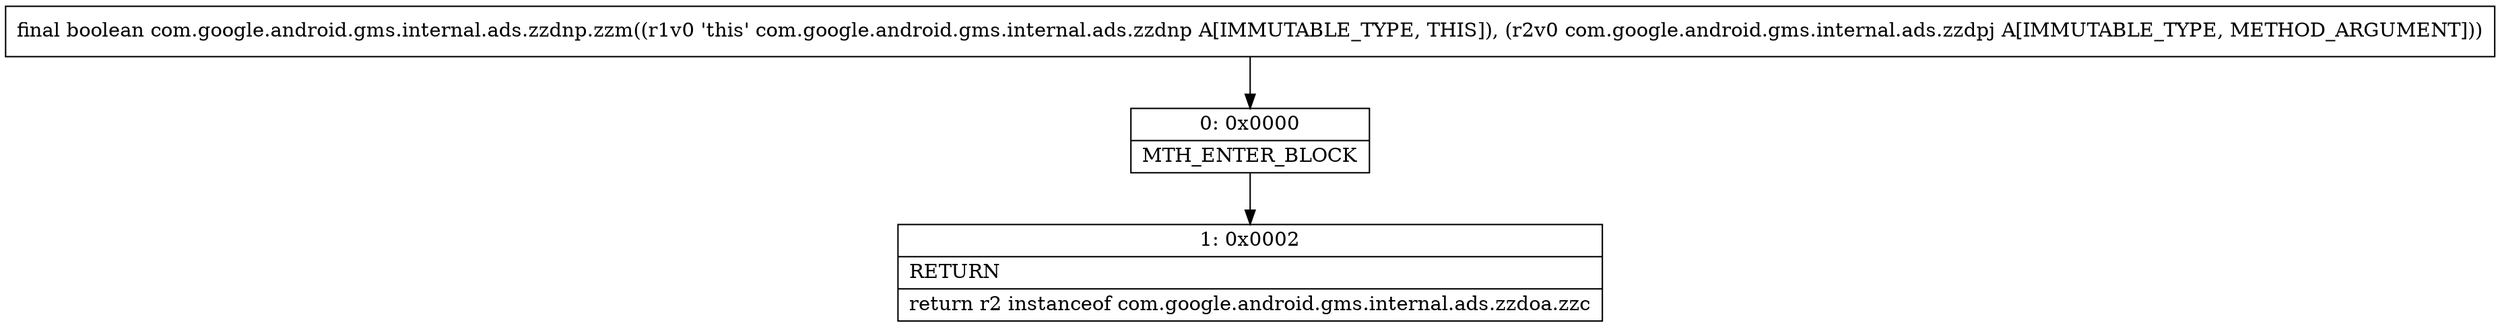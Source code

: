 digraph "CFG forcom.google.android.gms.internal.ads.zzdnp.zzm(Lcom\/google\/android\/gms\/internal\/ads\/zzdpj;)Z" {
Node_0 [shape=record,label="{0\:\ 0x0000|MTH_ENTER_BLOCK\l}"];
Node_1 [shape=record,label="{1\:\ 0x0002|RETURN\l|return r2 instanceof com.google.android.gms.internal.ads.zzdoa.zzc\l}"];
MethodNode[shape=record,label="{final boolean com.google.android.gms.internal.ads.zzdnp.zzm((r1v0 'this' com.google.android.gms.internal.ads.zzdnp A[IMMUTABLE_TYPE, THIS]), (r2v0 com.google.android.gms.internal.ads.zzdpj A[IMMUTABLE_TYPE, METHOD_ARGUMENT])) }"];
MethodNode -> Node_0;
Node_0 -> Node_1;
}

